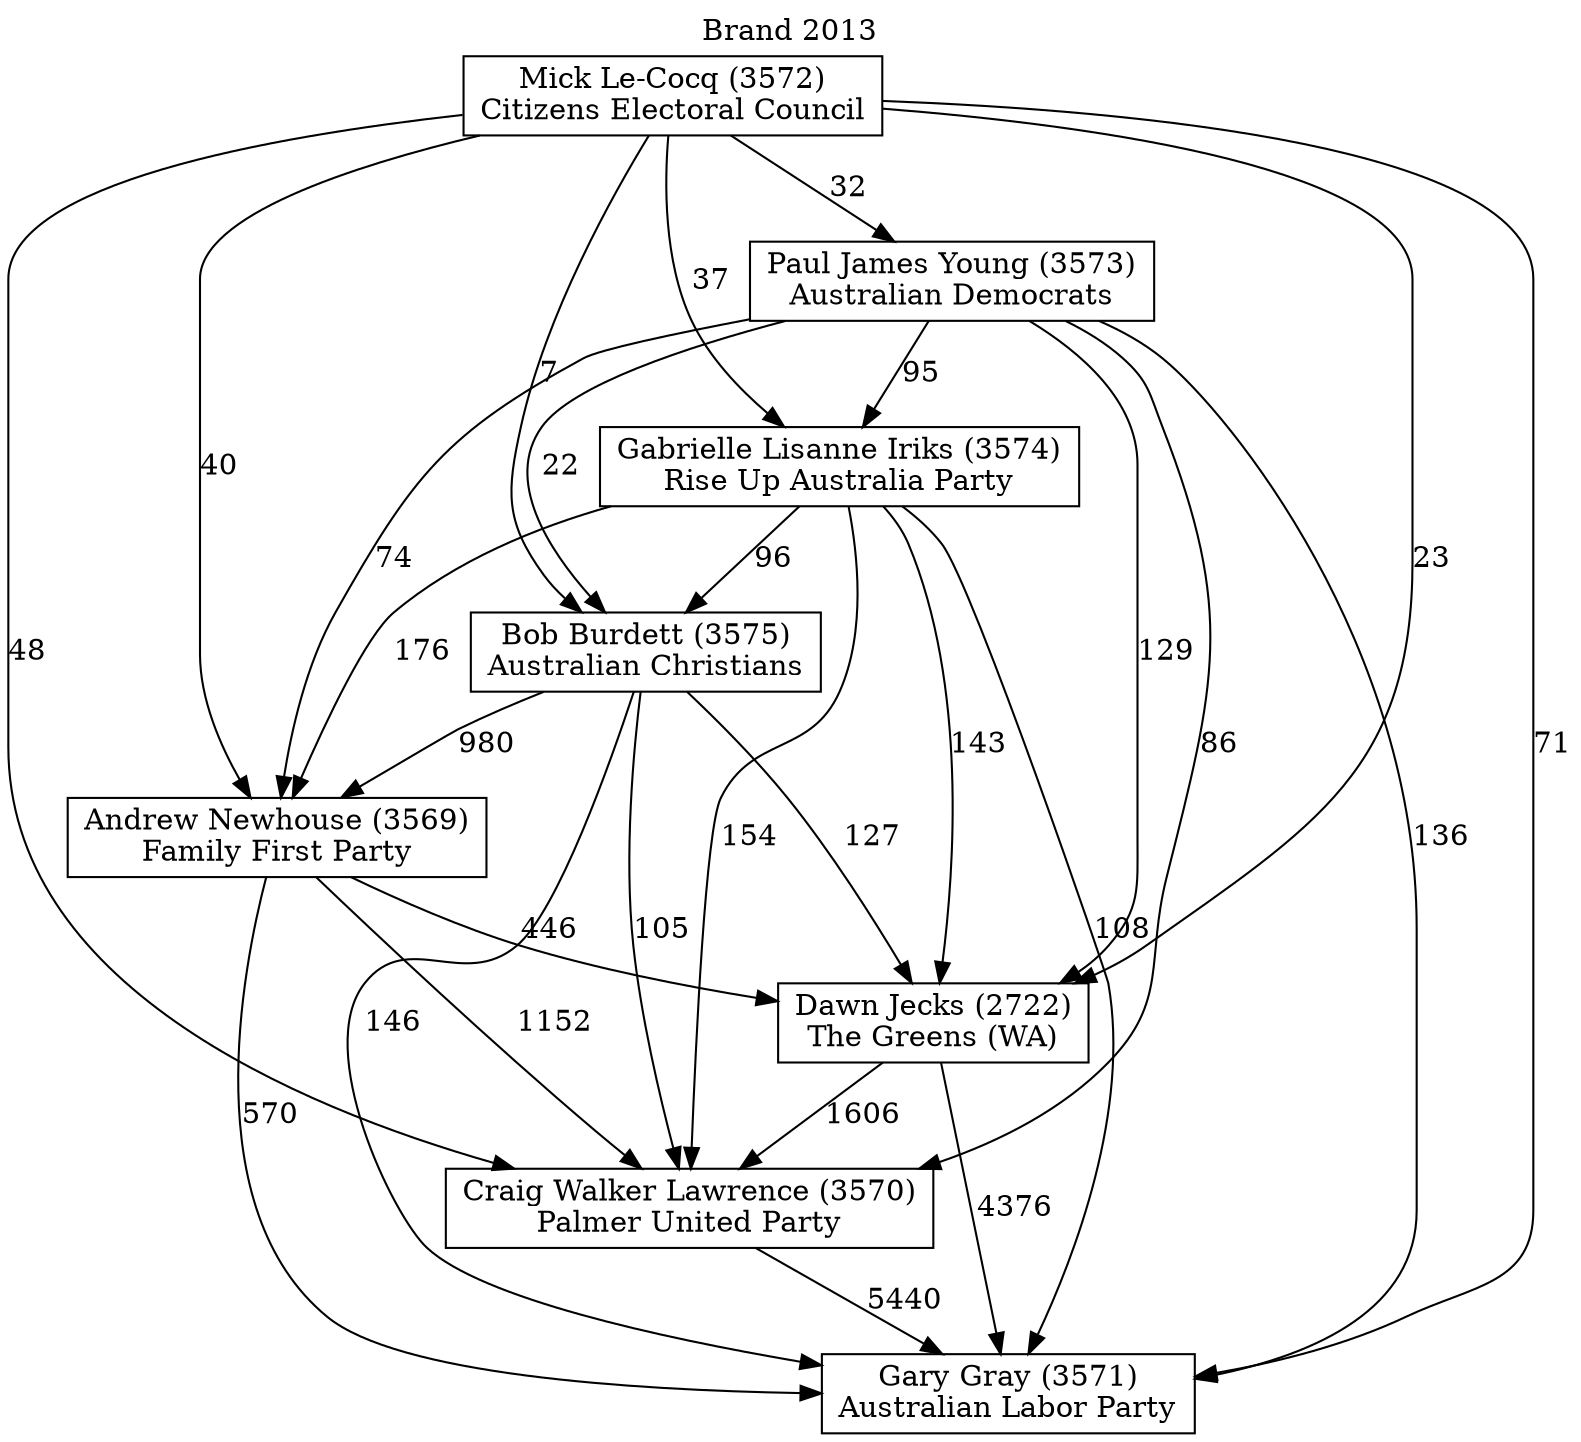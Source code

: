 // House preference flow
digraph "Gary Gray (3571)_Brand_2013" {
	graph [label="Brand 2013" labelloc=t mclimit=10]
	node [shape=box]
	"Gary Gray (3571)" [label="Gary Gray (3571)
Australian Labor Party"]
	"Craig Walker Lawrence (3570)" [label="Craig Walker Lawrence (3570)
Palmer United Party"]
	"Dawn Jecks (2722)" [label="Dawn Jecks (2722)
The Greens (WA)"]
	"Andrew Newhouse (3569)" [label="Andrew Newhouse (3569)
Family First Party"]
	"Bob Burdett (3575)" [label="Bob Burdett (3575)
Australian Christians"]
	"Gabrielle Lisanne Iriks (3574)" [label="Gabrielle Lisanne Iriks (3574)
Rise Up Australia Party"]
	"Paul James Young (3573)" [label="Paul James Young (3573)
Australian Democrats"]
	"Mick Le-Cocq (3572)" [label="Mick Le-Cocq (3572)
Citizens Electoral Council"]
	"Craig Walker Lawrence (3570)" -> "Gary Gray (3571)" [label=5440]
	"Dawn Jecks (2722)" -> "Craig Walker Lawrence (3570)" [label=1606]
	"Andrew Newhouse (3569)" -> "Dawn Jecks (2722)" [label=446]
	"Bob Burdett (3575)" -> "Andrew Newhouse (3569)" [label=980]
	"Gabrielle Lisanne Iriks (3574)" -> "Bob Burdett (3575)" [label=96]
	"Paul James Young (3573)" -> "Gabrielle Lisanne Iriks (3574)" [label=95]
	"Mick Le-Cocq (3572)" -> "Paul James Young (3573)" [label=32]
	"Dawn Jecks (2722)" -> "Gary Gray (3571)" [label=4376]
	"Andrew Newhouse (3569)" -> "Gary Gray (3571)" [label=570]
	"Bob Burdett (3575)" -> "Gary Gray (3571)" [label=146]
	"Gabrielle Lisanne Iriks (3574)" -> "Gary Gray (3571)" [label=108]
	"Paul James Young (3573)" -> "Gary Gray (3571)" [label=136]
	"Mick Le-Cocq (3572)" -> "Gary Gray (3571)" [label=71]
	"Mick Le-Cocq (3572)" -> "Gabrielle Lisanne Iriks (3574)" [label=37]
	"Paul James Young (3573)" -> "Bob Burdett (3575)" [label=22]
	"Mick Le-Cocq (3572)" -> "Bob Burdett (3575)" [label=7]
	"Gabrielle Lisanne Iriks (3574)" -> "Andrew Newhouse (3569)" [label=176]
	"Paul James Young (3573)" -> "Andrew Newhouse (3569)" [label=74]
	"Mick Le-Cocq (3572)" -> "Andrew Newhouse (3569)" [label=40]
	"Bob Burdett (3575)" -> "Dawn Jecks (2722)" [label=127]
	"Gabrielle Lisanne Iriks (3574)" -> "Dawn Jecks (2722)" [label=143]
	"Paul James Young (3573)" -> "Dawn Jecks (2722)" [label=129]
	"Mick Le-Cocq (3572)" -> "Dawn Jecks (2722)" [label=23]
	"Andrew Newhouse (3569)" -> "Craig Walker Lawrence (3570)" [label=1152]
	"Bob Burdett (3575)" -> "Craig Walker Lawrence (3570)" [label=105]
	"Gabrielle Lisanne Iriks (3574)" -> "Craig Walker Lawrence (3570)" [label=154]
	"Paul James Young (3573)" -> "Craig Walker Lawrence (3570)" [label=86]
	"Mick Le-Cocq (3572)" -> "Craig Walker Lawrence (3570)" [label=48]
}
